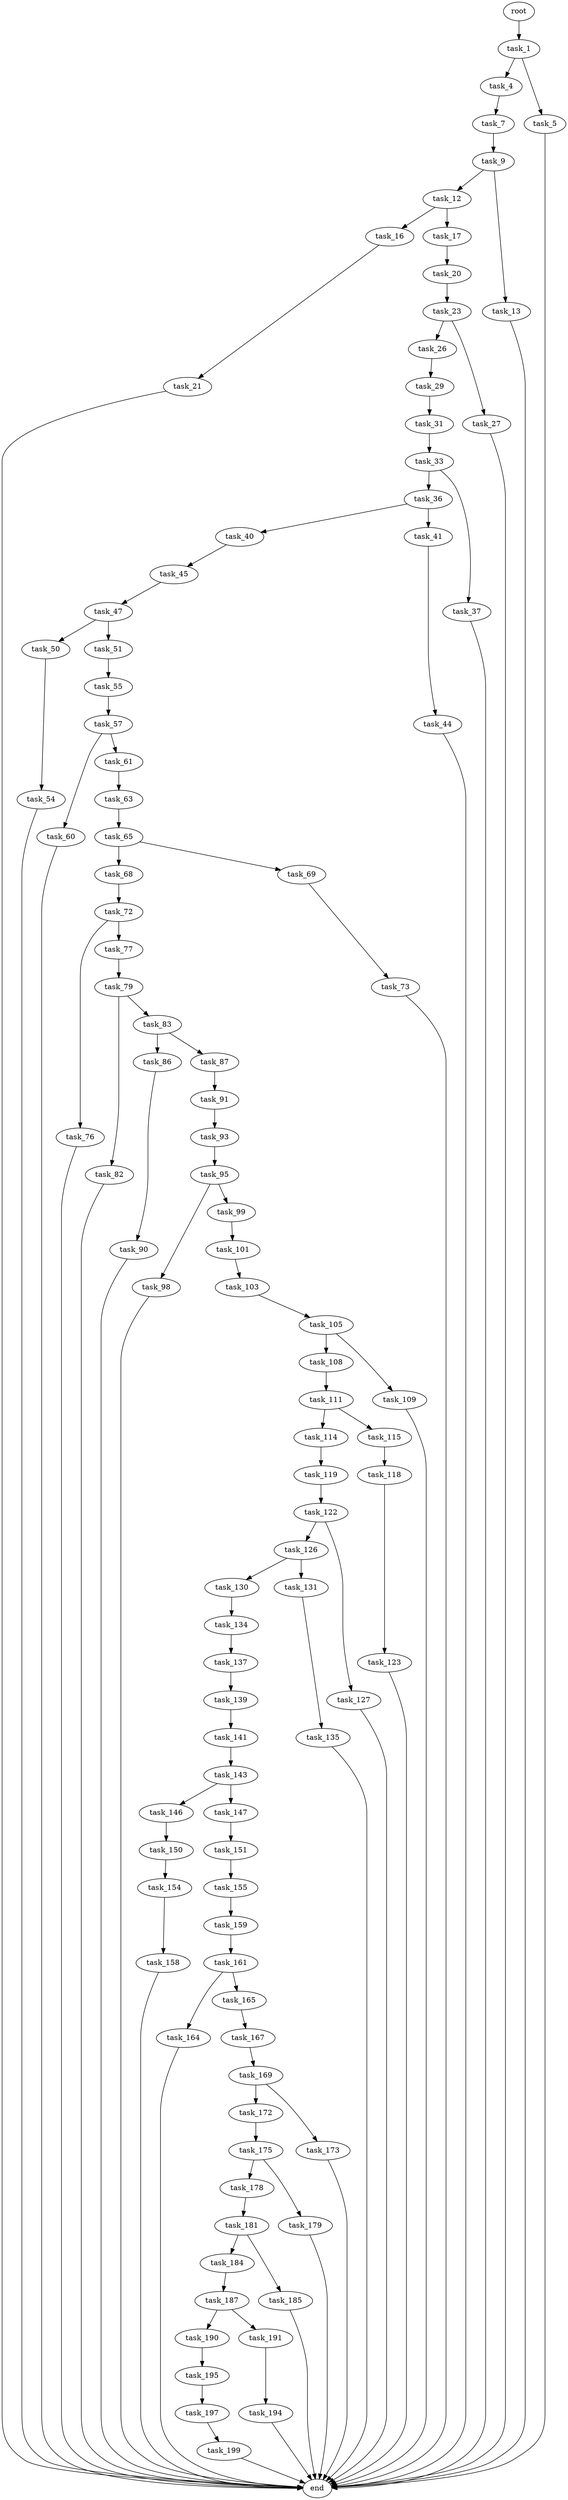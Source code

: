 digraph G {
  root [size="0.000000"];
  task_1 [size="8589934592.000000"];
  task_4 [size="184080752371.000000"];
  task_5 [size="368293445632.000000"];
  task_7 [size="782757789696.000000"];
  task_9 [size="1238536887194.000000"];
  task_12 [size="368293445632.000000"];
  task_13 [size="2895494309.000000"];
  task_16 [size="11510246879.000000"];
  task_17 [size="42989000790.000000"];
  task_20 [size="467317454562.000000"];
  task_21 [size="10630666783.000000"];
  task_23 [size="13883631487.000000"];
  task_26 [size="5592487472.000000"];
  task_27 [size="33698238264.000000"];
  task_29 [size="2898319878.000000"];
  task_31 [size="7977306210.000000"];
  task_33 [size="368293445632.000000"];
  task_36 [size="186955581871.000000"];
  task_37 [size="68719476736.000000"];
  task_40 [size="397022374887.000000"];
  task_41 [size="4368532549.000000"];
  task_44 [size="1073741824000.000000"];
  task_45 [size="782757789696.000000"];
  task_47 [size="2504186561.000000"];
  task_50 [size="782757789696.000000"];
  task_51 [size="13797592908.000000"];
  task_54 [size="134217728000.000000"];
  task_55 [size="13940744080.000000"];
  task_57 [size="36216150881.000000"];
  task_60 [size="490174559386.000000"];
  task_61 [size="63388230196.000000"];
  task_63 [size="5843476261.000000"];
  task_65 [size="36034686543.000000"];
  task_68 [size="10671709592.000000"];
  task_69 [size="37548605901.000000"];
  task_72 [size="6931895013.000000"];
  task_73 [size="68719476736.000000"];
  task_76 [size="368293445632.000000"];
  task_77 [size="6762210694.000000"];
  task_79 [size="1085268320944.000000"];
  task_82 [size="4312546582.000000"];
  task_83 [size="37573963535.000000"];
  task_86 [size="68719476736.000000"];
  task_87 [size="21160888893.000000"];
  task_90 [size="6202771221.000000"];
  task_91 [size="368293445632.000000"];
  task_93 [size="368293445632.000000"];
  task_95 [size="12524158746.000000"];
  task_98 [size="239662357471.000000"];
  task_99 [size="1073741824000.000000"];
  task_101 [size="157829562333.000000"];
  task_103 [size="782757789696.000000"];
  task_105 [size="134217728000.000000"];
  task_108 [size="56684625267.000000"];
  task_109 [size="16369008197.000000"];
  task_111 [size="782757789696.000000"];
  task_114 [size="376657974329.000000"];
  task_115 [size="4279712030.000000"];
  task_118 [size="782757789696.000000"];
  task_119 [size="68719476736.000000"];
  task_122 [size="331463320312.000000"];
  task_123 [size="8589934592.000000"];
  task_126 [size="639836436794.000000"];
  task_127 [size="68719476736.000000"];
  task_130 [size="1696121852.000000"];
  task_131 [size="231928233984.000000"];
  task_134 [size="2103882233.000000"];
  task_135 [size="18798537224.000000"];
  task_137 [size="1058850198959.000000"];
  task_139 [size="549755813888.000000"];
  task_141 [size="782757789696.000000"];
  task_143 [size="8589934592.000000"];
  task_146 [size="20706755703.000000"];
  task_147 [size="22476649872.000000"];
  task_150 [size="256820986555.000000"];
  task_151 [size="276298671543.000000"];
  task_154 [size="782757789696.000000"];
  task_155 [size="782757789696.000000"];
  task_158 [size="28991029248.000000"];
  task_159 [size="19406445593.000000"];
  task_161 [size="372064150769.000000"];
  task_164 [size="231928233984.000000"];
  task_165 [size="22840480133.000000"];
  task_167 [size="91909788667.000000"];
  task_169 [size="549755813888.000000"];
  task_172 [size="368293445632.000000"];
  task_173 [size="782757789696.000000"];
  task_175 [size="81218961033.000000"];
  task_178 [size="57077044523.000000"];
  task_179 [size="1827892171.000000"];
  task_181 [size="21199550694.000000"];
  task_184 [size="19145901093.000000"];
  task_185 [size="64461512370.000000"];
  task_187 [size="1021673031700.000000"];
  task_190 [size="388074366646.000000"];
  task_191 [size="683102914521.000000"];
  task_194 [size="8589934592.000000"];
  task_195 [size="782757789696.000000"];
  task_197 [size="870888626624.000000"];
  task_199 [size="121988743360.000000"];
  end [size="0.000000"];

  root -> task_1 [size="1.000000"];
  task_1 -> task_4 [size="33554432.000000"];
  task_1 -> task_5 [size="33554432.000000"];
  task_4 -> task_7 [size="411041792.000000"];
  task_5 -> end [size="1.000000"];
  task_7 -> task_9 [size="679477248.000000"];
  task_9 -> task_12 [size="838860800.000000"];
  task_9 -> task_13 [size="838860800.000000"];
  task_12 -> task_16 [size="411041792.000000"];
  task_12 -> task_17 [size="411041792.000000"];
  task_13 -> end [size="1.000000"];
  task_16 -> task_21 [size="679477248.000000"];
  task_17 -> task_20 [size="679477248.000000"];
  task_20 -> task_23 [size="301989888.000000"];
  task_21 -> end [size="1.000000"];
  task_23 -> task_26 [size="301989888.000000"];
  task_23 -> task_27 [size="301989888.000000"];
  task_26 -> task_29 [size="209715200.000000"];
  task_27 -> end [size="1.000000"];
  task_29 -> task_31 [size="134217728.000000"];
  task_31 -> task_33 [size="536870912.000000"];
  task_33 -> task_36 [size="411041792.000000"];
  task_33 -> task_37 [size="411041792.000000"];
  task_36 -> task_40 [size="679477248.000000"];
  task_36 -> task_41 [size="679477248.000000"];
  task_37 -> end [size="1.000000"];
  task_40 -> task_45 [size="679477248.000000"];
  task_41 -> task_44 [size="134217728.000000"];
  task_44 -> end [size="1.000000"];
  task_45 -> task_47 [size="679477248.000000"];
  task_47 -> task_50 [size="75497472.000000"];
  task_47 -> task_51 [size="75497472.000000"];
  task_50 -> task_54 [size="679477248.000000"];
  task_51 -> task_55 [size="536870912.000000"];
  task_54 -> end [size="1.000000"];
  task_55 -> task_57 [size="301989888.000000"];
  task_57 -> task_60 [size="838860800.000000"];
  task_57 -> task_61 [size="838860800.000000"];
  task_60 -> end [size="1.000000"];
  task_61 -> task_63 [size="75497472.000000"];
  task_63 -> task_65 [size="209715200.000000"];
  task_65 -> task_68 [size="75497472.000000"];
  task_65 -> task_69 [size="75497472.000000"];
  task_68 -> task_72 [size="33554432.000000"];
  task_69 -> task_73 [size="33554432.000000"];
  task_72 -> task_76 [size="411041792.000000"];
  task_72 -> task_77 [size="411041792.000000"];
  task_73 -> end [size="1.000000"];
  task_76 -> end [size="1.000000"];
  task_77 -> task_79 [size="209715200.000000"];
  task_79 -> task_82 [size="838860800.000000"];
  task_79 -> task_83 [size="838860800.000000"];
  task_82 -> end [size="1.000000"];
  task_83 -> task_86 [size="838860800.000000"];
  task_83 -> task_87 [size="838860800.000000"];
  task_86 -> task_90 [size="134217728.000000"];
  task_87 -> task_91 [size="33554432.000000"];
  task_90 -> end [size="1.000000"];
  task_91 -> task_93 [size="411041792.000000"];
  task_93 -> task_95 [size="411041792.000000"];
  task_95 -> task_98 [size="301989888.000000"];
  task_95 -> task_99 [size="301989888.000000"];
  task_98 -> end [size="1.000000"];
  task_99 -> task_101 [size="838860800.000000"];
  task_101 -> task_103 [size="679477248.000000"];
  task_103 -> task_105 [size="679477248.000000"];
  task_105 -> task_108 [size="209715200.000000"];
  task_105 -> task_109 [size="209715200.000000"];
  task_108 -> task_111 [size="75497472.000000"];
  task_109 -> end [size="1.000000"];
  task_111 -> task_114 [size="679477248.000000"];
  task_111 -> task_115 [size="679477248.000000"];
  task_114 -> task_119 [size="301989888.000000"];
  task_115 -> task_118 [size="75497472.000000"];
  task_118 -> task_123 [size="679477248.000000"];
  task_119 -> task_122 [size="134217728.000000"];
  task_122 -> task_126 [size="838860800.000000"];
  task_122 -> task_127 [size="838860800.000000"];
  task_123 -> end [size="1.000000"];
  task_126 -> task_130 [size="536870912.000000"];
  task_126 -> task_131 [size="536870912.000000"];
  task_127 -> end [size="1.000000"];
  task_130 -> task_134 [size="33554432.000000"];
  task_131 -> task_135 [size="301989888.000000"];
  task_134 -> task_137 [size="75497472.000000"];
  task_135 -> end [size="1.000000"];
  task_137 -> task_139 [size="679477248.000000"];
  task_139 -> task_141 [size="536870912.000000"];
  task_141 -> task_143 [size="679477248.000000"];
  task_143 -> task_146 [size="33554432.000000"];
  task_143 -> task_147 [size="33554432.000000"];
  task_146 -> task_150 [size="33554432.000000"];
  task_147 -> task_151 [size="411041792.000000"];
  task_150 -> task_154 [size="679477248.000000"];
  task_151 -> task_155 [size="838860800.000000"];
  task_154 -> task_158 [size="679477248.000000"];
  task_155 -> task_159 [size="679477248.000000"];
  task_158 -> end [size="1.000000"];
  task_159 -> task_161 [size="411041792.000000"];
  task_161 -> task_164 [size="411041792.000000"];
  task_161 -> task_165 [size="411041792.000000"];
  task_164 -> end [size="1.000000"];
  task_165 -> task_167 [size="33554432.000000"];
  task_167 -> task_169 [size="75497472.000000"];
  task_169 -> task_172 [size="536870912.000000"];
  task_169 -> task_173 [size="536870912.000000"];
  task_172 -> task_175 [size="411041792.000000"];
  task_173 -> end [size="1.000000"];
  task_175 -> task_178 [size="209715200.000000"];
  task_175 -> task_179 [size="209715200.000000"];
  task_178 -> task_181 [size="209715200.000000"];
  task_179 -> end [size="1.000000"];
  task_181 -> task_184 [size="536870912.000000"];
  task_181 -> task_185 [size="536870912.000000"];
  task_184 -> task_187 [size="536870912.000000"];
  task_185 -> end [size="1.000000"];
  task_187 -> task_190 [size="838860800.000000"];
  task_187 -> task_191 [size="838860800.000000"];
  task_190 -> task_195 [size="679477248.000000"];
  task_191 -> task_194 [size="679477248.000000"];
  task_194 -> end [size="1.000000"];
  task_195 -> task_197 [size="679477248.000000"];
  task_197 -> task_199 [size="536870912.000000"];
  task_199 -> end [size="1.000000"];
}
